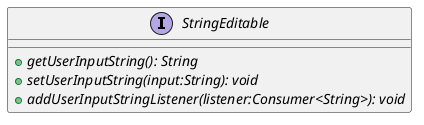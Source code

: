 @startuml

    interface StringEditable {
        {abstract} +getUserInputString(): String
        {abstract} +setUserInputString(input:String): void
        {abstract} +addUserInputStringListener(listener:Consumer<String>): void
    }

@enduml
